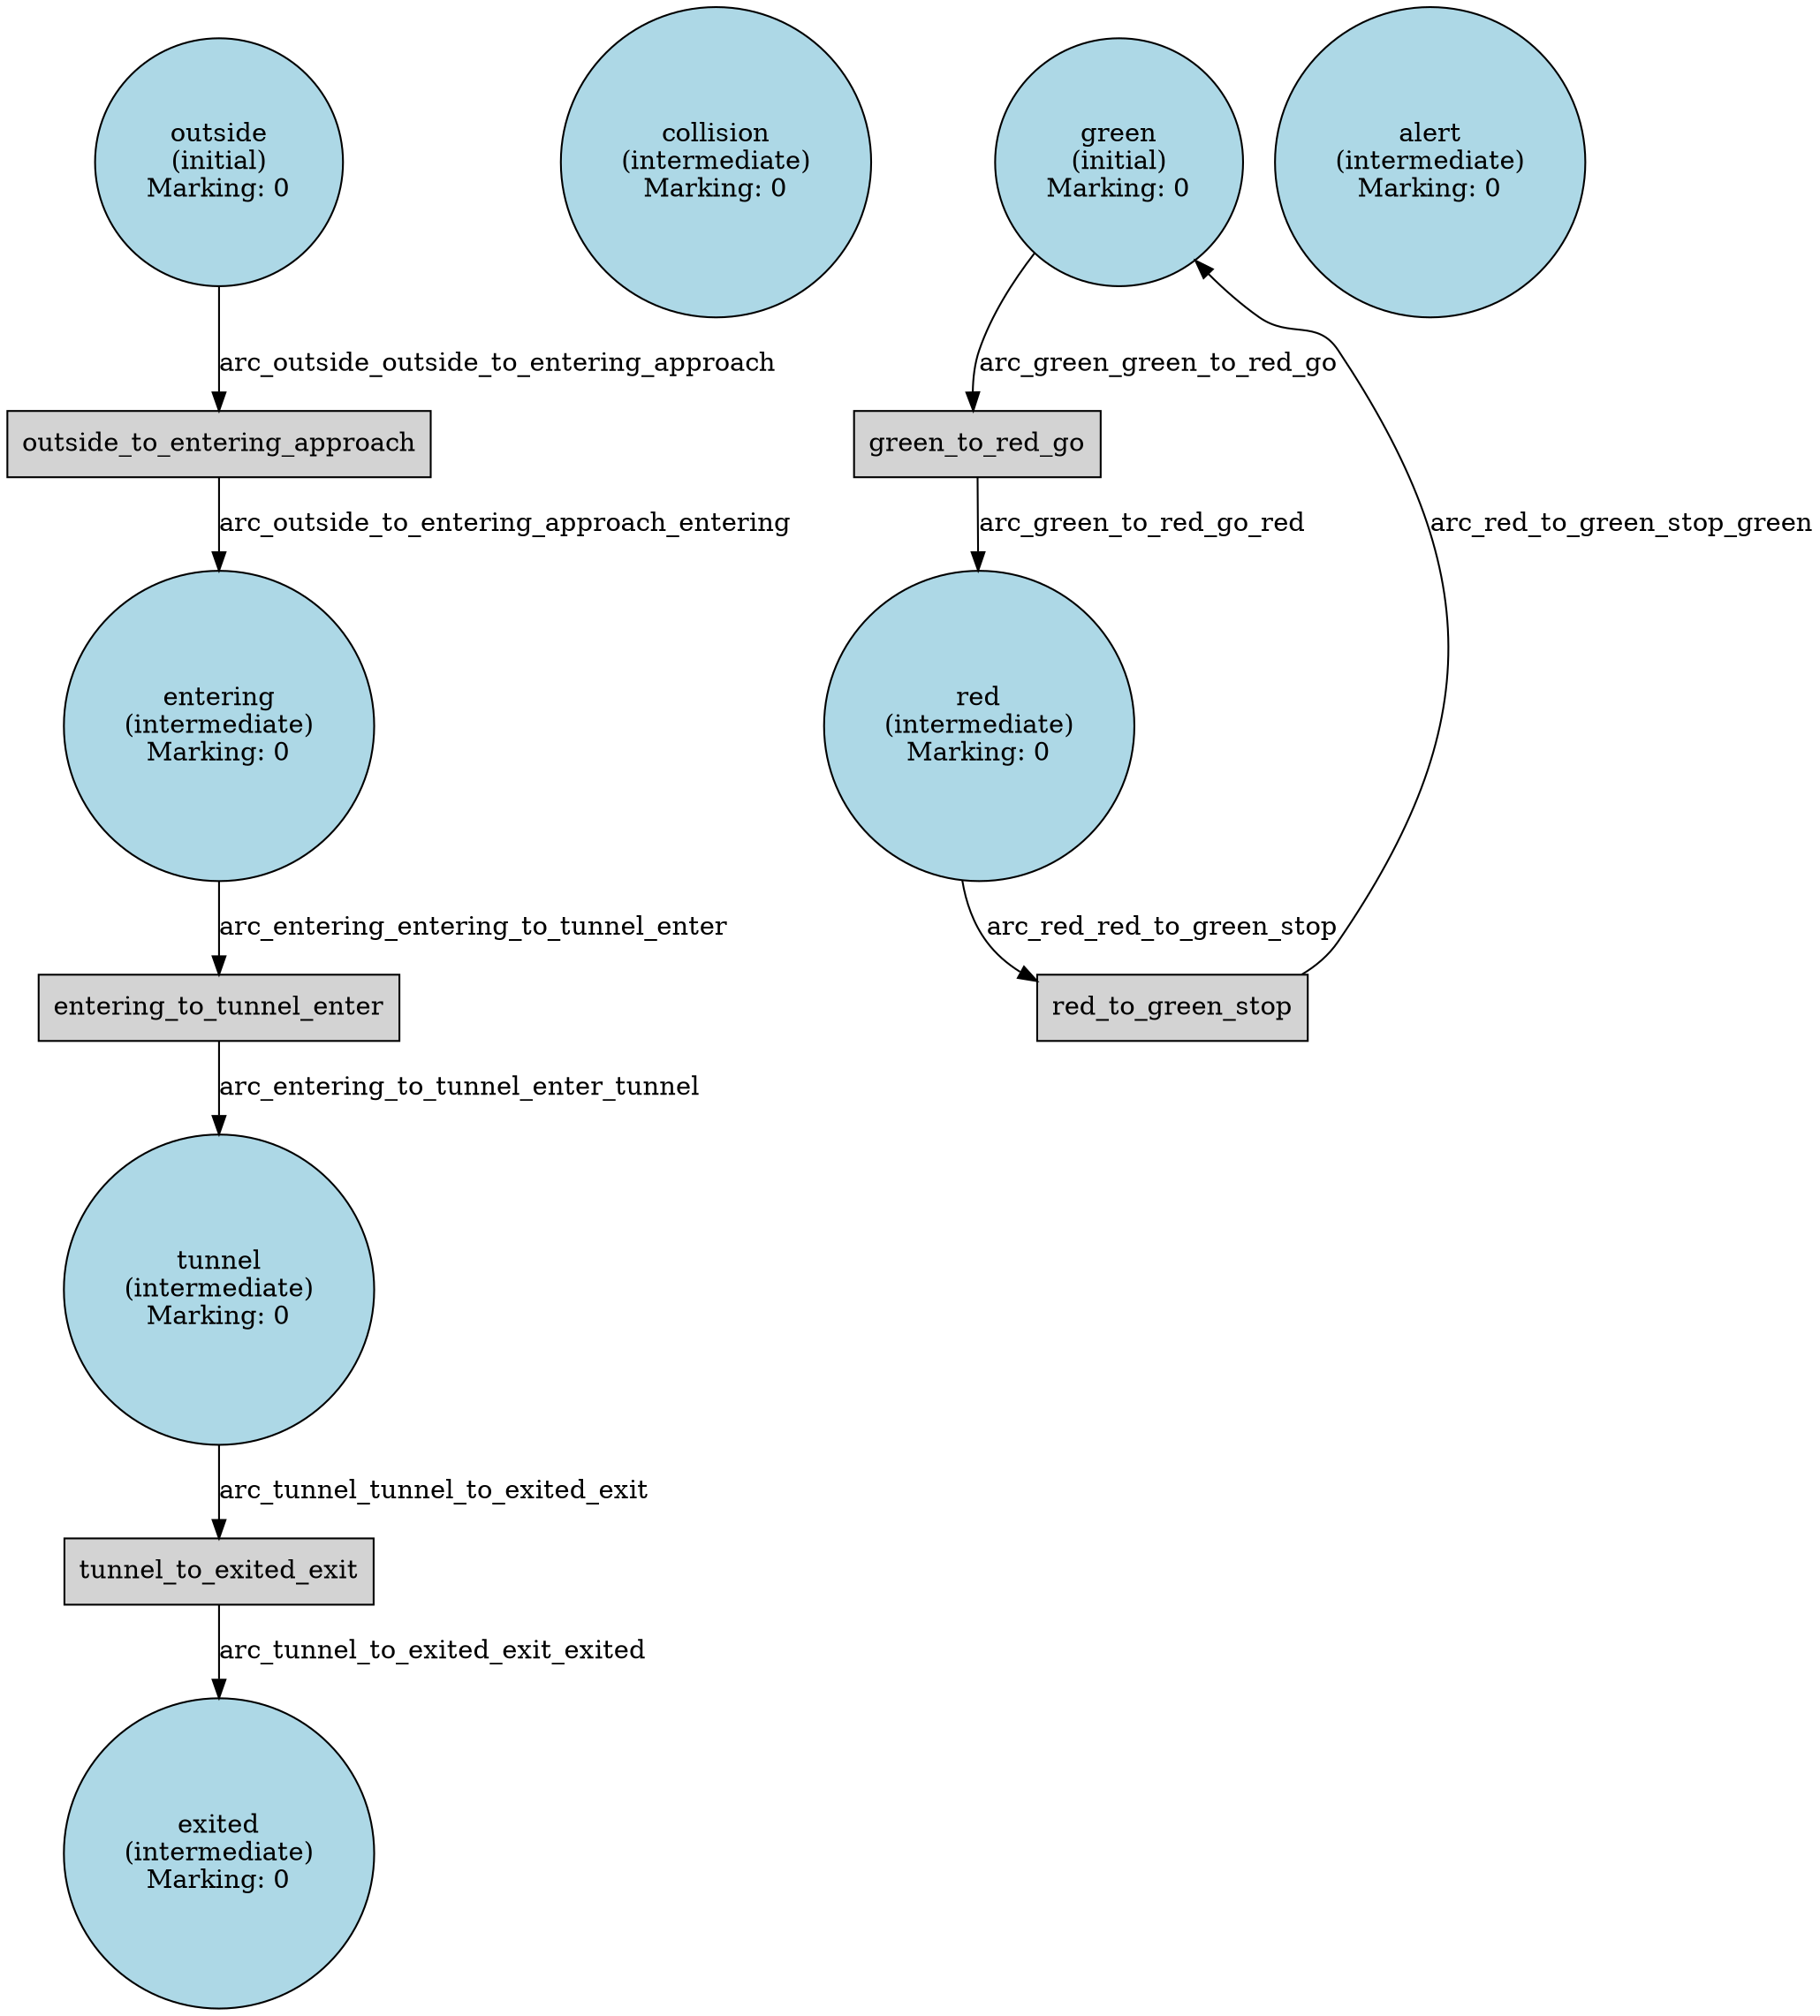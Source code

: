 digraph PetriNet {
  "outside" [label="outside\n(initial)\nMarking: 0" shape=circle style=filled fillcolor=lightblue];
  "entering" [label="entering\n(intermediate)\nMarking: 0" shape=circle style=filled fillcolor=lightblue];
  "tunnel" [label="tunnel\n(intermediate)\nMarking: 0" shape=circle style=filled fillcolor=lightblue];
  "collision" [label="collision\n(intermediate)\nMarking: 0" shape=circle style=filled fillcolor=lightblue];
  "exited" [label="exited\n(intermediate)\nMarking: 0" shape=circle style=filled fillcolor=lightblue];
  "green" [label="green\n(initial)\nMarking: 0" shape=circle style=filled fillcolor=lightblue];
  "red" [label="red\n(intermediate)\nMarking: 0" shape=circle style=filled fillcolor=lightblue];
  "alert" [label="alert\n(intermediate)\nMarking: 0" shape=circle style=filled fillcolor=lightblue];
  "outside_to_entering_approach" [label="outside_to_entering_approach" shape=box style=filled fillcolor=lightgray];
  "entering_to_tunnel_enter" [label="entering_to_tunnel_enter" shape=box style=filled fillcolor=lightgray];
  "tunnel_to_exited_exit" [label="tunnel_to_exited_exit" shape=box style=filled fillcolor=lightgray];
  "green_to_red_go" [label="green_to_red_go" shape=box style=filled fillcolor=lightgray];
  "red_to_green_stop" [label="red_to_green_stop" shape=box style=filled fillcolor=lightgray];
  "outside" -> "outside_to_entering_approach" [label="arc_outside_outside_to_entering_approach" weight=1];
  "outside_to_entering_approach" -> "entering" [label="arc_outside_to_entering_approach_entering" weight=1];
  "entering" -> "entering_to_tunnel_enter" [label="arc_entering_entering_to_tunnel_enter" weight=1];
  "entering_to_tunnel_enter" -> "tunnel" [label="arc_entering_to_tunnel_enter_tunnel" weight=1];
  "tunnel" -> "tunnel_to_exited_exit" [label="arc_tunnel_tunnel_to_exited_exit" weight=1];
  "tunnel_to_exited_exit" -> "exited" [label="arc_tunnel_to_exited_exit_exited" weight=1];
  "green" -> "green_to_red_go" [label="arc_green_green_to_red_go" weight=1];
  "green_to_red_go" -> "red" [label="arc_green_to_red_go_red" weight=1];
  "red" -> "red_to_green_stop" [label="arc_red_red_to_green_stop" weight=1];
  "red_to_green_stop" -> "green" [label="arc_red_to_green_stop_green" weight=1];
}
